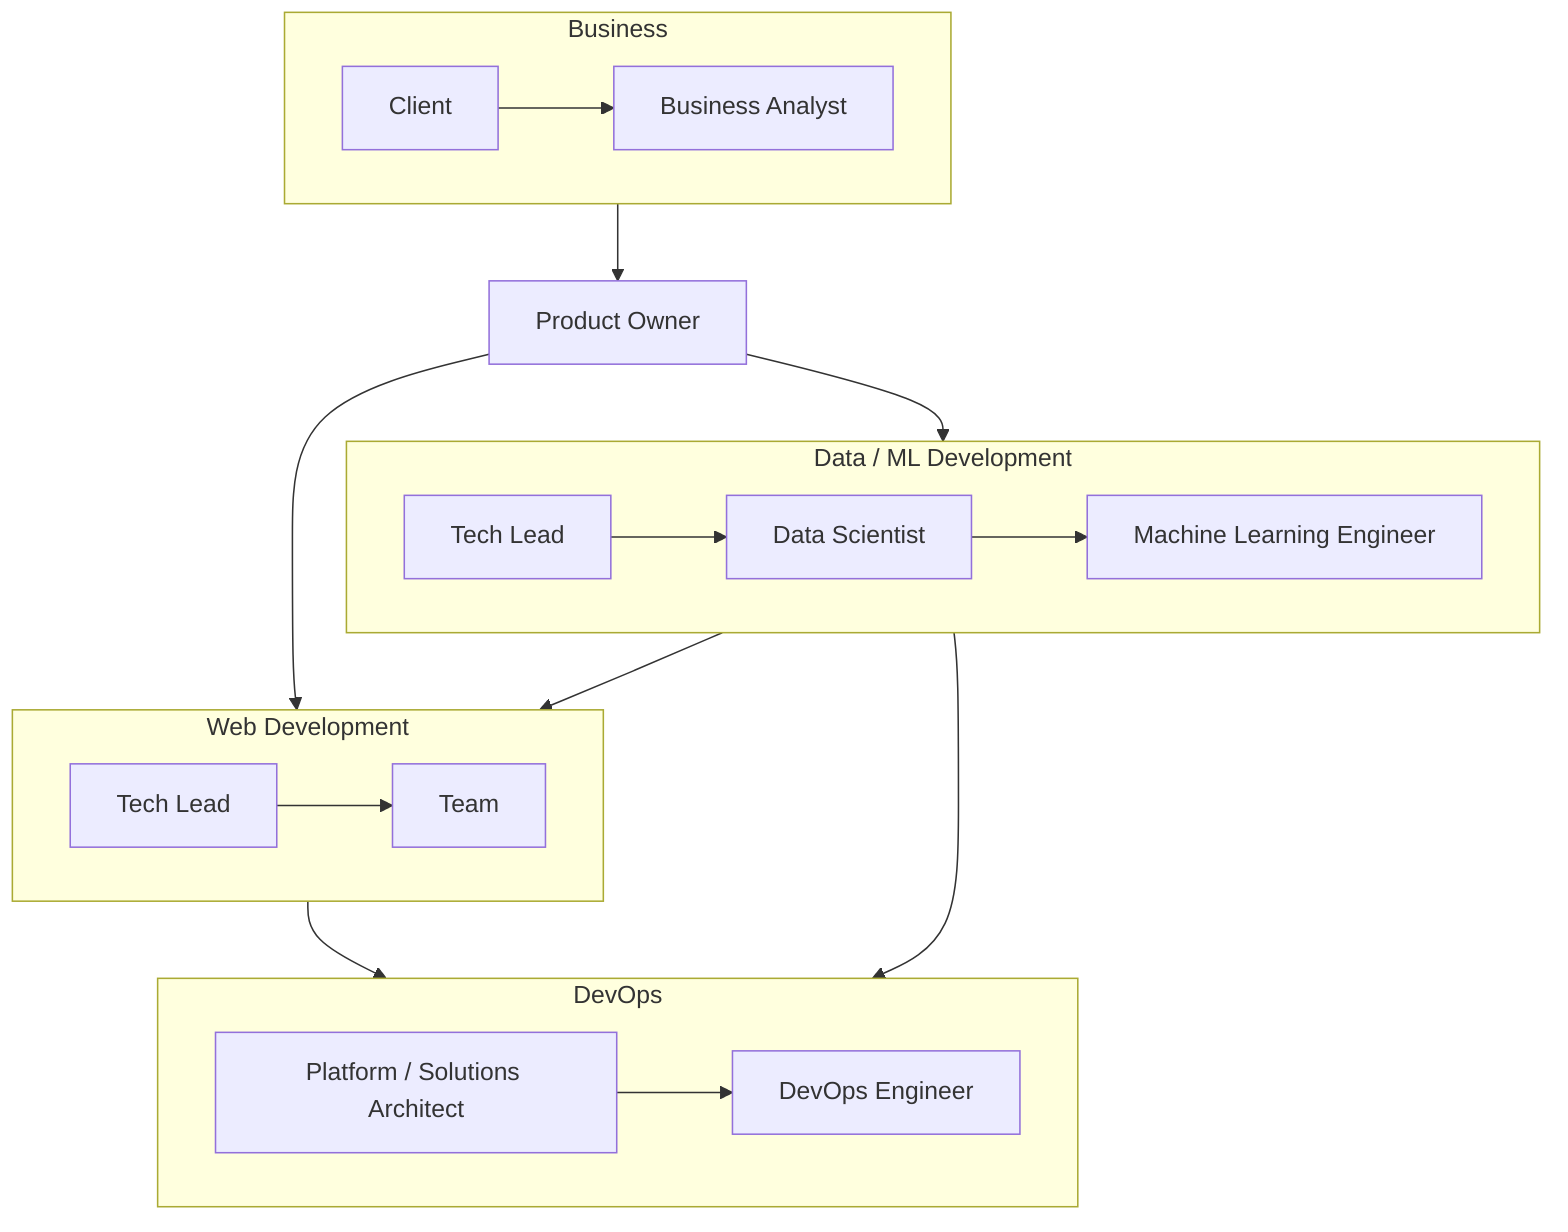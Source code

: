 graph TD;
    subgraph business[Business]
        direction LR
        client[Client] --> ba[Business Analyst]
    end

    subgraph web-dev[Web Development]
        direction LR
        tech-lead[Tech Lead] --> team[Team]
    end

    subgraph ds-dev[Data / ML Development]
        direction LR
        tech-lead2[Tech Lead] --> ds[Data Scientist] --> mle[Machine Learning Engineer]
    end

    subgraph devops[DevOps]
        direction LR
        pf-sa[Platform / Solutions Architect] --> devops-engineer[DevOps Engineer]
    end

    business --> pm[Product Owner]
    pm --> web-dev --> devops
    pm --> ds-dev --> devops
    ds-dev --> web-dev